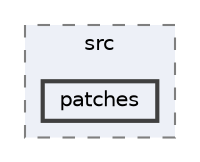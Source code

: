 digraph "packages/cli/src/patches"
{
 // LATEX_PDF_SIZE
  bgcolor="transparent";
  edge [fontname=Helvetica,fontsize=10,labelfontname=Helvetica,labelfontsize=10];
  node [fontname=Helvetica,fontsize=10,shape=box,height=0.2,width=0.4];
  compound=true
  subgraph clusterdir_36354808f9070cb5ca9261c2f01f9d34 {
    graph [ bgcolor="#edf0f7", pencolor="grey50", label="src", fontname=Helvetica,fontsize=10 style="filled,dashed", URL="dir_36354808f9070cb5ca9261c2f01f9d34.html",tooltip=""]
  dir_be81b80711eabab033088c1ff25e77d1 [label="patches", fillcolor="#edf0f7", color="grey25", style="filled,bold", URL="dir_be81b80711eabab033088c1ff25e77d1.html",tooltip=""];
  }
}
